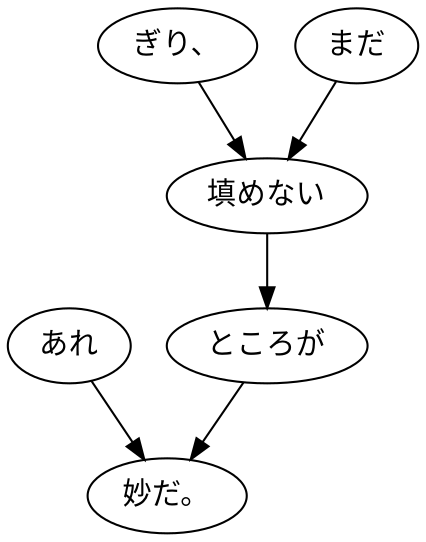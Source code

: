digraph graph1687 {
	node0 [label="あれ"];
	node1 [label="ぎり、"];
	node2 [label="まだ"];
	node3 [label="填めない"];
	node4 [label="ところが"];
	node5 [label="妙だ。"];
	node0 -> node5;
	node1 -> node3;
	node2 -> node3;
	node3 -> node4;
	node4 -> node5;
}
